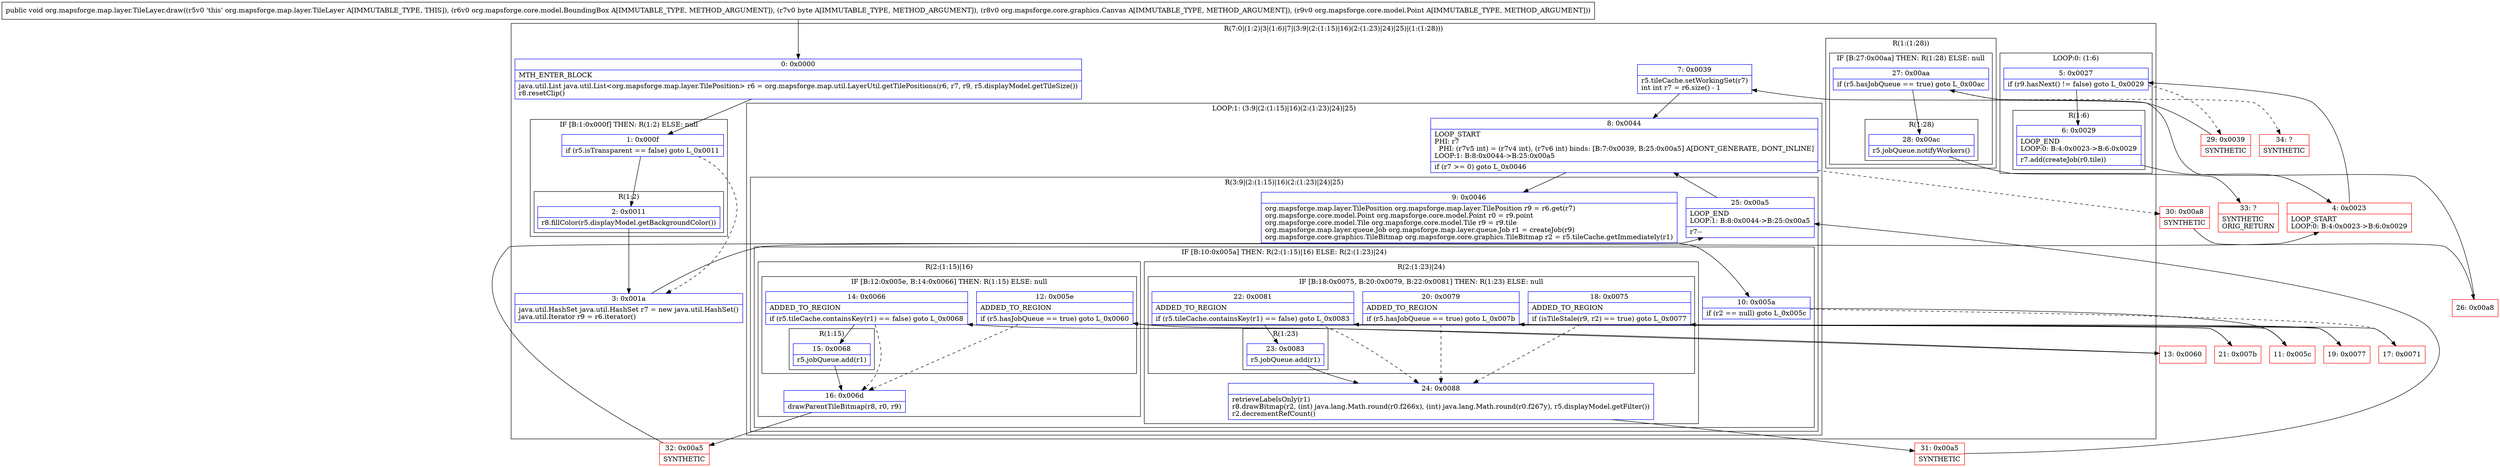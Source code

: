 digraph "CFG fororg.mapsforge.map.layer.TileLayer.draw(Lorg\/mapsforge\/core\/model\/BoundingBox;BLorg\/mapsforge\/core\/graphics\/Canvas;Lorg\/mapsforge\/core\/model\/Point;)V" {
subgraph cluster_Region_276360097 {
label = "R(7:0|(1:2)|3|(1:6)|7|(3:9|(2:(1:15)|16)(2:(1:23)|24)|25)|(1:(1:28)))";
node [shape=record,color=blue];
Node_0 [shape=record,label="{0\:\ 0x0000|MTH_ENTER_BLOCK\l|java.util.List java.util.List\<org.mapsforge.map.layer.TilePosition\> r6 = org.mapsforge.map.util.LayerUtil.getTilePositions(r6, r7, r9, r5.displayModel.getTileSize())\lr8.resetClip()\l}"];
subgraph cluster_IfRegion_371106997 {
label = "IF [B:1:0x000f] THEN: R(1:2) ELSE: null";
node [shape=record,color=blue];
Node_1 [shape=record,label="{1\:\ 0x000f|if (r5.isTransparent == false) goto L_0x0011\l}"];
subgraph cluster_Region_463696534 {
label = "R(1:2)";
node [shape=record,color=blue];
Node_2 [shape=record,label="{2\:\ 0x0011|r8.fillColor(r5.displayModel.getBackgroundColor())\l}"];
}
}
Node_3 [shape=record,label="{3\:\ 0x001a|java.util.HashSet java.util.HashSet r7 = new java.util.HashSet()\ljava.util.Iterator r9 = r6.iterator()\l}"];
subgraph cluster_LoopRegion_701504686 {
label = "LOOP:0: (1:6)";
node [shape=record,color=blue];
Node_5 [shape=record,label="{5\:\ 0x0027|if (r9.hasNext() != false) goto L_0x0029\l}"];
subgraph cluster_Region_383901548 {
label = "R(1:6)";
node [shape=record,color=blue];
Node_6 [shape=record,label="{6\:\ 0x0029|LOOP_END\lLOOP:0: B:4:0x0023\-\>B:6:0x0029\l|r7.add(createJob(r0.tile))\l}"];
}
}
Node_7 [shape=record,label="{7\:\ 0x0039|r5.tileCache.setWorkingSet(r7)\lint int r7 = r6.size() \- 1\l}"];
subgraph cluster_LoopRegion_2009703920 {
label = "LOOP:1: (3:9|(2:(1:15)|16)(2:(1:23)|24)|25)";
node [shape=record,color=blue];
Node_8 [shape=record,label="{8\:\ 0x0044|LOOP_START\lPHI: r7 \l  PHI: (r7v5 int) = (r7v4 int), (r7v6 int) binds: [B:7:0x0039, B:25:0x00a5] A[DONT_GENERATE, DONT_INLINE]\lLOOP:1: B:8:0x0044\-\>B:25:0x00a5\l|if (r7 \>= 0) goto L_0x0046\l}"];
subgraph cluster_Region_458560467 {
label = "R(3:9|(2:(1:15)|16)(2:(1:23)|24)|25)";
node [shape=record,color=blue];
Node_9 [shape=record,label="{9\:\ 0x0046|org.mapsforge.map.layer.TilePosition org.mapsforge.map.layer.TilePosition r9 = r6.get(r7)\lorg.mapsforge.core.model.Point org.mapsforge.core.model.Point r0 = r9.point\lorg.mapsforge.core.model.Tile org.mapsforge.core.model.Tile r9 = r9.tile\lorg.mapsforge.map.layer.queue.Job org.mapsforge.map.layer.queue.Job r1 = createJob(r9)\lorg.mapsforge.core.graphics.TileBitmap org.mapsforge.core.graphics.TileBitmap r2 = r5.tileCache.getImmediately(r1)\l}"];
subgraph cluster_IfRegion_2018523217 {
label = "IF [B:10:0x005a] THEN: R(2:(1:15)|16) ELSE: R(2:(1:23)|24)";
node [shape=record,color=blue];
Node_10 [shape=record,label="{10\:\ 0x005a|if (r2 == null) goto L_0x005c\l}"];
subgraph cluster_Region_1091771378 {
label = "R(2:(1:15)|16)";
node [shape=record,color=blue];
subgraph cluster_IfRegion_1345659889 {
label = "IF [B:12:0x005e, B:14:0x0066] THEN: R(1:15) ELSE: null";
node [shape=record,color=blue];
Node_12 [shape=record,label="{12\:\ 0x005e|ADDED_TO_REGION\l|if (r5.hasJobQueue == true) goto L_0x0060\l}"];
Node_14 [shape=record,label="{14\:\ 0x0066|ADDED_TO_REGION\l|if (r5.tileCache.containsKey(r1) == false) goto L_0x0068\l}"];
subgraph cluster_Region_161513102 {
label = "R(1:15)";
node [shape=record,color=blue];
Node_15 [shape=record,label="{15\:\ 0x0068|r5.jobQueue.add(r1)\l}"];
}
}
Node_16 [shape=record,label="{16\:\ 0x006d|drawParentTileBitmap(r8, r0, r9)\l}"];
}
subgraph cluster_Region_2077212677 {
label = "R(2:(1:23)|24)";
node [shape=record,color=blue];
subgraph cluster_IfRegion_1211604772 {
label = "IF [B:18:0x0075, B:20:0x0079, B:22:0x0081] THEN: R(1:23) ELSE: null";
node [shape=record,color=blue];
Node_18 [shape=record,label="{18\:\ 0x0075|ADDED_TO_REGION\l|if (isTileStale(r9, r2) == true) goto L_0x0077\l}"];
Node_20 [shape=record,label="{20\:\ 0x0079|ADDED_TO_REGION\l|if (r5.hasJobQueue == true) goto L_0x007b\l}"];
Node_22 [shape=record,label="{22\:\ 0x0081|ADDED_TO_REGION\l|if (r5.tileCache.containsKey(r1) == false) goto L_0x0083\l}"];
subgraph cluster_Region_216680535 {
label = "R(1:23)";
node [shape=record,color=blue];
Node_23 [shape=record,label="{23\:\ 0x0083|r5.jobQueue.add(r1)\l}"];
}
}
Node_24 [shape=record,label="{24\:\ 0x0088|retrieveLabelsOnly(r1)\lr8.drawBitmap(r2, (int) java.lang.Math.round(r0.f266x), (int) java.lang.Math.round(r0.f267y), r5.displayModel.getFilter())\lr2.decrementRefCount()\l}"];
}
}
Node_25 [shape=record,label="{25\:\ 0x00a5|LOOP_END\lLOOP:1: B:8:0x0044\-\>B:25:0x00a5\l|r7\-\-\l}"];
}
}
subgraph cluster_Region_1849381797 {
label = "R(1:(1:28))";
node [shape=record,color=blue];
subgraph cluster_IfRegion_233007579 {
label = "IF [B:27:0x00aa] THEN: R(1:28) ELSE: null";
node [shape=record,color=blue];
Node_27 [shape=record,label="{27\:\ 0x00aa|if (r5.hasJobQueue == true) goto L_0x00ac\l}"];
subgraph cluster_Region_223644979 {
label = "R(1:28)";
node [shape=record,color=blue];
Node_28 [shape=record,label="{28\:\ 0x00ac|r5.jobQueue.notifyWorkers()\l}"];
}
}
}
}
Node_4 [shape=record,color=red,label="{4\:\ 0x0023|LOOP_START\lLOOP:0: B:4:0x0023\-\>B:6:0x0029\l}"];
Node_11 [shape=record,color=red,label="{11\:\ 0x005c}"];
Node_13 [shape=record,color=red,label="{13\:\ 0x0060}"];
Node_17 [shape=record,color=red,label="{17\:\ 0x0071}"];
Node_19 [shape=record,color=red,label="{19\:\ 0x0077}"];
Node_21 [shape=record,color=red,label="{21\:\ 0x007b}"];
Node_26 [shape=record,color=red,label="{26\:\ 0x00a8}"];
Node_29 [shape=record,color=red,label="{29\:\ 0x0039|SYNTHETIC\l}"];
Node_30 [shape=record,color=red,label="{30\:\ 0x00a8|SYNTHETIC\l}"];
Node_31 [shape=record,color=red,label="{31\:\ 0x00a5|SYNTHETIC\l}"];
Node_32 [shape=record,color=red,label="{32\:\ 0x00a5|SYNTHETIC\l}"];
Node_33 [shape=record,color=red,label="{33\:\ ?|SYNTHETIC\lORIG_RETURN\l}"];
Node_34 [shape=record,color=red,label="{34\:\ ?|SYNTHETIC\l}"];
MethodNode[shape=record,label="{public void org.mapsforge.map.layer.TileLayer.draw((r5v0 'this' org.mapsforge.map.layer.TileLayer A[IMMUTABLE_TYPE, THIS]), (r6v0 org.mapsforge.core.model.BoundingBox A[IMMUTABLE_TYPE, METHOD_ARGUMENT]), (r7v0 byte A[IMMUTABLE_TYPE, METHOD_ARGUMENT]), (r8v0 org.mapsforge.core.graphics.Canvas A[IMMUTABLE_TYPE, METHOD_ARGUMENT]), (r9v0 org.mapsforge.core.model.Point A[IMMUTABLE_TYPE, METHOD_ARGUMENT])) }"];
MethodNode -> Node_0;
Node_0 -> Node_1;
Node_1 -> Node_2;
Node_1 -> Node_3[style=dashed];
Node_2 -> Node_3;
Node_3 -> Node_4;
Node_5 -> Node_6;
Node_5 -> Node_29[style=dashed];
Node_6 -> Node_4;
Node_7 -> Node_8;
Node_8 -> Node_9;
Node_8 -> Node_30[style=dashed];
Node_9 -> Node_10;
Node_10 -> Node_11;
Node_10 -> Node_17[style=dashed];
Node_12 -> Node_13;
Node_12 -> Node_16[style=dashed];
Node_14 -> Node_15;
Node_14 -> Node_16[style=dashed];
Node_15 -> Node_16;
Node_16 -> Node_32;
Node_18 -> Node_19;
Node_18 -> Node_24[style=dashed];
Node_20 -> Node_21;
Node_20 -> Node_24[style=dashed];
Node_22 -> Node_23;
Node_22 -> Node_24[style=dashed];
Node_23 -> Node_24;
Node_24 -> Node_31;
Node_25 -> Node_8;
Node_27 -> Node_28;
Node_27 -> Node_34[style=dashed];
Node_28 -> Node_33;
Node_4 -> Node_5;
Node_11 -> Node_12;
Node_13 -> Node_14;
Node_17 -> Node_18;
Node_19 -> Node_20;
Node_21 -> Node_22;
Node_26 -> Node_27;
Node_29 -> Node_7;
Node_30 -> Node_26;
Node_31 -> Node_25;
Node_32 -> Node_25;
}

